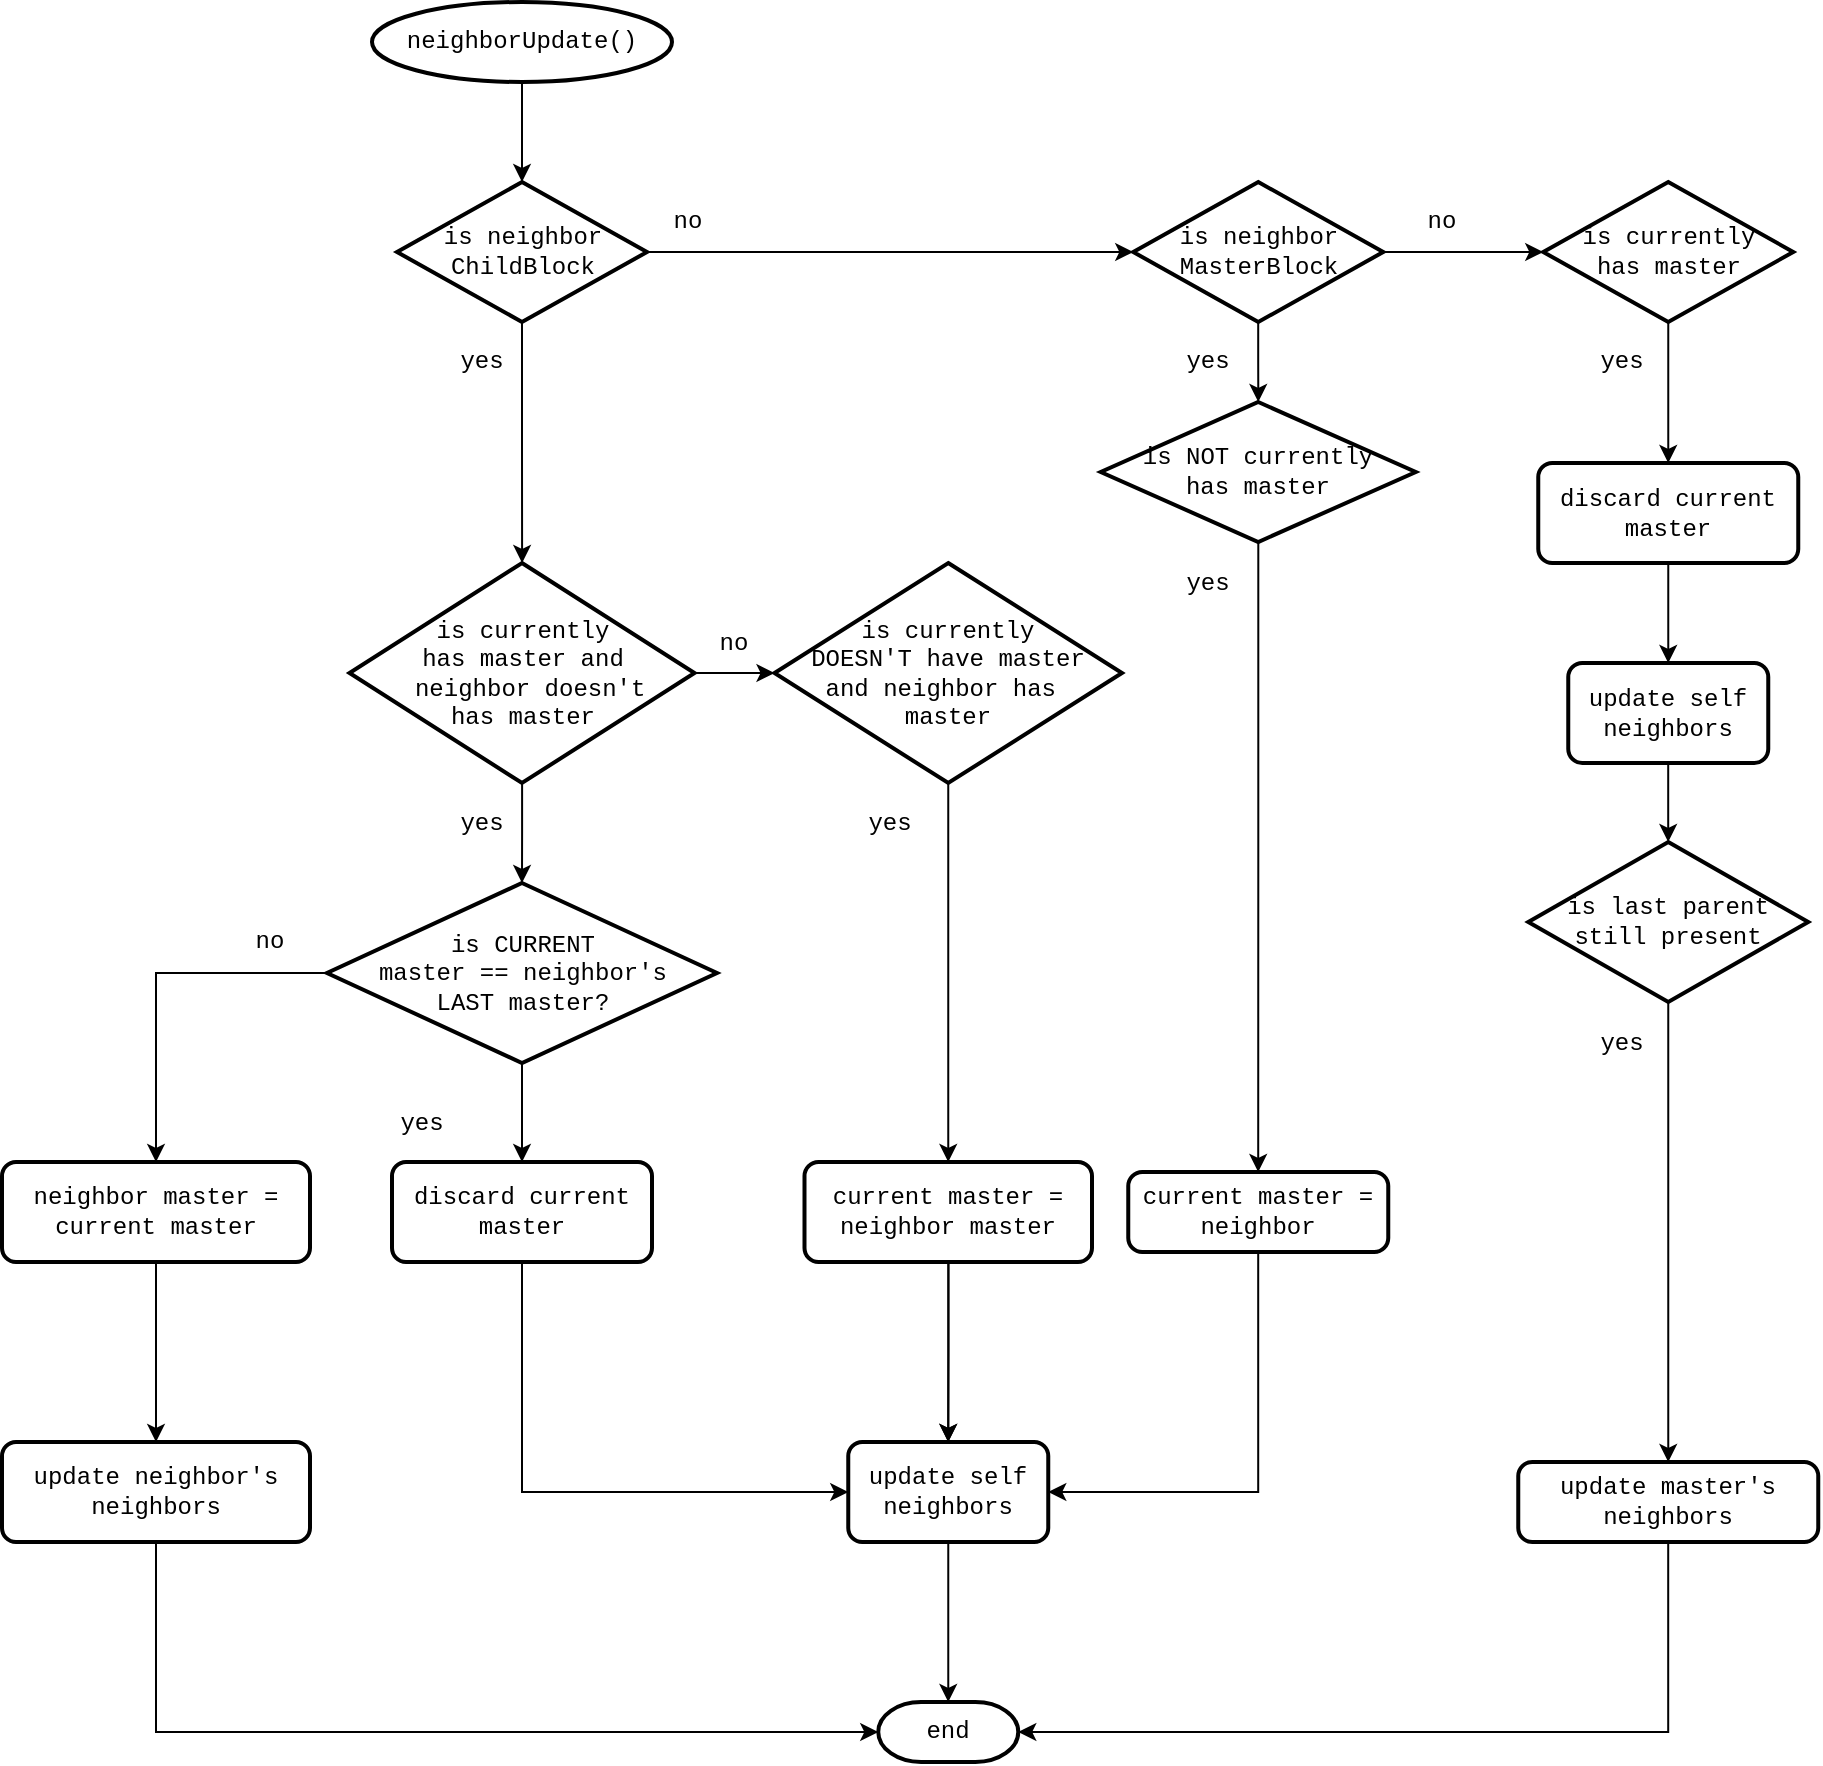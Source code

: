 <mxfile version="13.1.14" type="gitlab"><diagram id="C5RBs43oDa-KdzZeNtuy" name="Page-1"><mxGraphModel dx="2664" dy="1053" grid="1" gridSize="10" guides="1" tooltips="1" connect="1" arrows="1" fold="1" page="1" pageScale="1" pageWidth="827" pageHeight="1169" math="0" shadow="0"><root><mxCell id="WIyWlLk6GJQsqaUBKTNV-0"/><mxCell id="WIyWlLk6GJQsqaUBKTNV-1" parent="WIyWlLk6GJQsqaUBKTNV-0"/><mxCell id="y4vpUOj-hCbHnVWrgdGZ-16" value="" style="edgeStyle=orthogonalEdgeStyle;rounded=0;orthogonalLoop=1;jettySize=auto;html=1;fontFamily=Courier New;" edge="1" parent="WIyWlLk6GJQsqaUBKTNV-1" source="y4vpUOj-hCbHnVWrgdGZ-2" target="y4vpUOj-hCbHnVWrgdGZ-15"><mxGeometry relative="1" as="geometry"/></mxCell><mxCell id="y4vpUOj-hCbHnVWrgdGZ-63" style="edgeStyle=orthogonalEdgeStyle;rounded=0;orthogonalLoop=1;jettySize=auto;html=1;entryX=0;entryY=0.5;entryDx=0;entryDy=0;entryPerimeter=0;fontFamily=Courier New;" edge="1" parent="WIyWlLk6GJQsqaUBKTNV-1" source="y4vpUOj-hCbHnVWrgdGZ-2" target="y4vpUOj-hCbHnVWrgdGZ-8"><mxGeometry relative="1" as="geometry"/></mxCell><mxCell id="y4vpUOj-hCbHnVWrgdGZ-2" value="is neighbor&lt;br&gt;ChildBlock" style="strokeWidth=2;html=1;shape=mxgraph.flowchart.decision;whiteSpace=wrap;fontFamily=Courier New;" vertex="1" parent="WIyWlLk6GJQsqaUBKTNV-1"><mxGeometry x="167.5" y="120" width="125" height="70" as="geometry"/></mxCell><mxCell id="y4vpUOj-hCbHnVWrgdGZ-19" value="" style="edgeStyle=orthogonalEdgeStyle;rounded=0;orthogonalLoop=1;jettySize=auto;html=1;fontFamily=Courier New;" edge="1" parent="WIyWlLk6GJQsqaUBKTNV-1" source="y4vpUOj-hCbHnVWrgdGZ-15" target="y4vpUOj-hCbHnVWrgdGZ-18"><mxGeometry relative="1" as="geometry"/></mxCell><mxCell id="y4vpUOj-hCbHnVWrgdGZ-35" value="" style="edgeStyle=orthogonalEdgeStyle;rounded=0;orthogonalLoop=1;jettySize=auto;html=1;fontFamily=Courier New;" edge="1" parent="WIyWlLk6GJQsqaUBKTNV-1" source="y4vpUOj-hCbHnVWrgdGZ-15" target="y4vpUOj-hCbHnVWrgdGZ-34"><mxGeometry relative="1" as="geometry"/></mxCell><mxCell id="y4vpUOj-hCbHnVWrgdGZ-15" value="is currently&lt;br&gt;has master and&lt;br&gt;&amp;nbsp;neighbor doesn't &lt;br&gt;has master" style="strokeWidth=2;html=1;shape=mxgraph.flowchart.decision;whiteSpace=wrap;fontFamily=Courier New;" vertex="1" parent="WIyWlLk6GJQsqaUBKTNV-1"><mxGeometry x="143.75" y="310.5" width="172.5" height="110" as="geometry"/></mxCell><mxCell id="y4vpUOj-hCbHnVWrgdGZ-40" value="" style="edgeStyle=orthogonalEdgeStyle;rounded=0;orthogonalLoop=1;jettySize=auto;html=1;fontFamily=Courier New;" edge="1" parent="WIyWlLk6GJQsqaUBKTNV-1" source="y4vpUOj-hCbHnVWrgdGZ-34" target="y4vpUOj-hCbHnVWrgdGZ-39"><mxGeometry relative="1" as="geometry"/></mxCell><mxCell id="y4vpUOj-hCbHnVWrgdGZ-34" value="is currently &lt;br&gt;DOESN'T have master&lt;br&gt;and neighbor has&amp;nbsp;&lt;br&gt;master" style="strokeWidth=2;html=1;shape=mxgraph.flowchart.decision;whiteSpace=wrap;fontFamily=Courier New;" vertex="1" parent="WIyWlLk6GJQsqaUBKTNV-1"><mxGeometry x="356.25" y="310.5" width="173.75" height="110" as="geometry"/></mxCell><mxCell id="y4vpUOj-hCbHnVWrgdGZ-29" value="" style="edgeStyle=orthogonalEdgeStyle;rounded=0;orthogonalLoop=1;jettySize=auto;html=1;fontFamily=Courier New;" edge="1" parent="WIyWlLk6GJQsqaUBKTNV-1" source="y4vpUOj-hCbHnVWrgdGZ-18" target="y4vpUOj-hCbHnVWrgdGZ-28"><mxGeometry relative="1" as="geometry"/></mxCell><mxCell id="y4vpUOj-hCbHnVWrgdGZ-30" value="" style="edgeStyle=orthogonalEdgeStyle;rounded=0;orthogonalLoop=1;jettySize=auto;html=1;fontFamily=Courier New;" edge="1" parent="WIyWlLk6GJQsqaUBKTNV-1" source="y4vpUOj-hCbHnVWrgdGZ-18" target="y4vpUOj-hCbHnVWrgdGZ-26"><mxGeometry relative="1" as="geometry"/></mxCell><mxCell id="y4vpUOj-hCbHnVWrgdGZ-18" value="is CURRENT&lt;br&gt;master == neighbor's&lt;br&gt;LAST master?" style="strokeWidth=2;html=1;shape=mxgraph.flowchart.decision;whiteSpace=wrap;fontFamily=Courier New;" vertex="1" parent="WIyWlLk6GJQsqaUBKTNV-1"><mxGeometry x="132.5" y="470.5" width="195" height="90" as="geometry"/></mxCell><mxCell id="y4vpUOj-hCbHnVWrgdGZ-43" value="" style="edgeStyle=orthogonalEdgeStyle;rounded=0;orthogonalLoop=1;jettySize=auto;html=1;fontFamily=Courier New;" edge="1" parent="WIyWlLk6GJQsqaUBKTNV-1" source="y4vpUOj-hCbHnVWrgdGZ-8" target="y4vpUOj-hCbHnVWrgdGZ-42"><mxGeometry relative="1" as="geometry"/></mxCell><mxCell id="y4vpUOj-hCbHnVWrgdGZ-49" value="" style="edgeStyle=orthogonalEdgeStyle;rounded=0;orthogonalLoop=1;jettySize=auto;html=1;fontFamily=Courier New;" edge="1" parent="WIyWlLk6GJQsqaUBKTNV-1" source="y4vpUOj-hCbHnVWrgdGZ-8" target="y4vpUOj-hCbHnVWrgdGZ-48"><mxGeometry relative="1" as="geometry"/></mxCell><mxCell id="y4vpUOj-hCbHnVWrgdGZ-8" value="is neighbor&lt;br&gt;MasterBlock" style="strokeWidth=2;html=1;shape=mxgraph.flowchart.decision;whiteSpace=wrap;fontFamily=Courier New;" vertex="1" parent="WIyWlLk6GJQsqaUBKTNV-1"><mxGeometry x="535.63" y="120" width="125" height="70" as="geometry"/></mxCell><mxCell id="y4vpUOj-hCbHnVWrgdGZ-68" value="" style="edgeStyle=orthogonalEdgeStyle;rounded=0;orthogonalLoop=1;jettySize=auto;html=1;fontFamily=Courier New;" edge="1" parent="WIyWlLk6GJQsqaUBKTNV-1" source="y4vpUOj-hCbHnVWrgdGZ-48" target="y4vpUOj-hCbHnVWrgdGZ-67"><mxGeometry relative="1" as="geometry"/></mxCell><mxCell id="y4vpUOj-hCbHnVWrgdGZ-48" value="is currently&lt;br&gt;has master" style="strokeWidth=2;html=1;shape=mxgraph.flowchart.decision;whiteSpace=wrap;fontFamily=Courier New;" vertex="1" parent="WIyWlLk6GJQsqaUBKTNV-1"><mxGeometry x="740.63" y="120" width="125" height="70" as="geometry"/></mxCell><mxCell id="y4vpUOj-hCbHnVWrgdGZ-46" value="" style="edgeStyle=orthogonalEdgeStyle;rounded=0;orthogonalLoop=1;jettySize=auto;html=1;fontFamily=Courier New;" edge="1" parent="WIyWlLk6GJQsqaUBKTNV-1" source="y4vpUOj-hCbHnVWrgdGZ-42" target="y4vpUOj-hCbHnVWrgdGZ-45"><mxGeometry relative="1" as="geometry"/></mxCell><mxCell id="y4vpUOj-hCbHnVWrgdGZ-42" value="is NOT currently&lt;br&gt;has master" style="strokeWidth=2;html=1;shape=mxgraph.flowchart.decision;whiteSpace=wrap;fontFamily=Courier New;" vertex="1" parent="WIyWlLk6GJQsqaUBKTNV-1"><mxGeometry x="519.38" y="230" width="157.5" height="70" as="geometry"/></mxCell><mxCell id="y4vpUOj-hCbHnVWrgdGZ-10" value="no" style="text;html=1;strokeColor=none;fillColor=none;align=center;verticalAlign=middle;whiteSpace=wrap;rounded=0;fontFamily=Courier New;" vertex="1" parent="WIyWlLk6GJQsqaUBKTNV-1"><mxGeometry x="292.5" y="130" width="40" height="20" as="geometry"/></mxCell><mxCell id="y4vpUOj-hCbHnVWrgdGZ-17" value="yes" style="text;html=1;strokeColor=none;fillColor=none;align=center;verticalAlign=middle;whiteSpace=wrap;rounded=0;fontFamily=Courier New;" vertex="1" parent="WIyWlLk6GJQsqaUBKTNV-1"><mxGeometry x="190" y="430.5" width="40" height="20" as="geometry"/></mxCell><mxCell id="y4vpUOj-hCbHnVWrgdGZ-21" value="yes" style="text;html=1;strokeColor=none;fillColor=none;align=center;verticalAlign=middle;whiteSpace=wrap;rounded=0;fontFamily=Courier New;" vertex="1" parent="WIyWlLk6GJQsqaUBKTNV-1"><mxGeometry x="190" y="200" width="40" height="20" as="geometry"/></mxCell><mxCell id="y4vpUOj-hCbHnVWrgdGZ-60" style="edgeStyle=orthogonalEdgeStyle;rounded=0;orthogonalLoop=1;jettySize=auto;html=1;entryX=0;entryY=0.5;entryDx=0;entryDy=0;fontFamily=Courier New;" edge="1" parent="WIyWlLk6GJQsqaUBKTNV-1" source="y4vpUOj-hCbHnVWrgdGZ-26" target="y4vpUOj-hCbHnVWrgdGZ-50"><mxGeometry relative="1" as="geometry"><Array as="points"><mxPoint x="230" y="775"/></Array></mxGeometry></mxCell><mxCell id="y4vpUOj-hCbHnVWrgdGZ-26" value="discard current master" style="rounded=1;whiteSpace=wrap;html=1;absoluteArcSize=1;arcSize=14;strokeWidth=2;fontFamily=Courier New;" vertex="1" parent="WIyWlLk6GJQsqaUBKTNV-1"><mxGeometry x="165" y="610" width="130" height="50" as="geometry"/></mxCell><mxCell id="y4vpUOj-hCbHnVWrgdGZ-27" value="yes" style="text;html=1;strokeColor=none;fillColor=none;align=center;verticalAlign=middle;whiteSpace=wrap;rounded=0;fontFamily=Courier New;" vertex="1" parent="WIyWlLk6GJQsqaUBKTNV-1"><mxGeometry x="160" y="580.5" width="40" height="20" as="geometry"/></mxCell><mxCell id="y4vpUOj-hCbHnVWrgdGZ-84" value="" style="edgeStyle=orthogonalEdgeStyle;rounded=0;orthogonalLoop=1;jettySize=auto;html=1;fontFamily=Courier New;" edge="1" parent="WIyWlLk6GJQsqaUBKTNV-1" source="y4vpUOj-hCbHnVWrgdGZ-28" target="y4vpUOj-hCbHnVWrgdGZ-83"><mxGeometry relative="1" as="geometry"/></mxCell><mxCell id="y4vpUOj-hCbHnVWrgdGZ-28" value="neighbor master = current master" style="rounded=1;whiteSpace=wrap;html=1;absoluteArcSize=1;arcSize=14;strokeWidth=2;fontFamily=Courier New;" vertex="1" parent="WIyWlLk6GJQsqaUBKTNV-1"><mxGeometry x="-30" y="610" width="154" height="50" as="geometry"/></mxCell><mxCell id="y4vpUOj-hCbHnVWrgdGZ-86" style="edgeStyle=orthogonalEdgeStyle;rounded=0;orthogonalLoop=1;jettySize=auto;html=1;entryX=0;entryY=0.5;entryDx=0;entryDy=0;entryPerimeter=0;fontFamily=Courier New;" edge="1" parent="WIyWlLk6GJQsqaUBKTNV-1" source="y4vpUOj-hCbHnVWrgdGZ-83" target="y4vpUOj-hCbHnVWrgdGZ-85"><mxGeometry relative="1" as="geometry"><Array as="points"><mxPoint x="47" y="895"/></Array></mxGeometry></mxCell><mxCell id="y4vpUOj-hCbHnVWrgdGZ-83" value="update neighbor's neighbors" style="rounded=1;whiteSpace=wrap;html=1;absoluteArcSize=1;arcSize=14;strokeWidth=2;fontFamily=Courier New;" vertex="1" parent="WIyWlLk6GJQsqaUBKTNV-1"><mxGeometry x="-30" y="750" width="154" height="50" as="geometry"/></mxCell><mxCell id="y4vpUOj-hCbHnVWrgdGZ-31" value="no" style="text;html=1;strokeColor=none;fillColor=none;align=center;verticalAlign=middle;whiteSpace=wrap;rounded=0;fontFamily=Courier New;" vertex="1" parent="WIyWlLk6GJQsqaUBKTNV-1"><mxGeometry x="84" y="490" width="40" height="20" as="geometry"/></mxCell><mxCell id="y4vpUOj-hCbHnVWrgdGZ-33" value="" style="edgeStyle=orthogonalEdgeStyle;rounded=0;orthogonalLoop=1;jettySize=auto;html=1;fontFamily=Courier New;" edge="1" parent="WIyWlLk6GJQsqaUBKTNV-1" source="y4vpUOj-hCbHnVWrgdGZ-32" target="y4vpUOj-hCbHnVWrgdGZ-2"><mxGeometry relative="1" as="geometry"/></mxCell><mxCell id="y4vpUOj-hCbHnVWrgdGZ-32" value="neighborUpdate()" style="strokeWidth=2;html=1;shape=mxgraph.flowchart.start_1;whiteSpace=wrap;fontFamily=Courier New;" vertex="1" parent="WIyWlLk6GJQsqaUBKTNV-1"><mxGeometry x="155" y="30" width="150" height="40" as="geometry"/></mxCell><mxCell id="y4vpUOj-hCbHnVWrgdGZ-36" value="no" style="text;html=1;strokeColor=none;fillColor=none;align=center;verticalAlign=middle;whiteSpace=wrap;rounded=0;fontFamily=Courier New;" vertex="1" parent="WIyWlLk6GJQsqaUBKTNV-1"><mxGeometry x="316.25" y="340.5" width="40" height="20" as="geometry"/></mxCell><mxCell id="y4vpUOj-hCbHnVWrgdGZ-56" style="edgeStyle=orthogonalEdgeStyle;rounded=0;orthogonalLoop=1;jettySize=auto;html=1;entryX=0.5;entryY=0;entryDx=0;entryDy=0;fontFamily=Courier New;" edge="1" parent="WIyWlLk6GJQsqaUBKTNV-1" source="y4vpUOj-hCbHnVWrgdGZ-39" target="y4vpUOj-hCbHnVWrgdGZ-50"><mxGeometry relative="1" as="geometry"/></mxCell><mxCell id="y4vpUOj-hCbHnVWrgdGZ-41" value="yes" style="text;html=1;strokeColor=none;fillColor=none;align=center;verticalAlign=middle;whiteSpace=wrap;rounded=0;fontFamily=Courier New;" vertex="1" parent="WIyWlLk6GJQsqaUBKTNV-1"><mxGeometry x="394" y="430.5" width="40" height="20" as="geometry"/></mxCell><mxCell id="y4vpUOj-hCbHnVWrgdGZ-44" value="yes" style="text;html=1;strokeColor=none;fillColor=none;align=center;verticalAlign=middle;whiteSpace=wrap;rounded=0;fontFamily=Courier New;" vertex="1" parent="WIyWlLk6GJQsqaUBKTNV-1"><mxGeometry x="553.13" y="200" width="40" height="20" as="geometry"/></mxCell><mxCell id="y4vpUOj-hCbHnVWrgdGZ-58" style="edgeStyle=orthogonalEdgeStyle;rounded=0;orthogonalLoop=1;jettySize=auto;html=1;fontFamily=Courier New;" edge="1" parent="WIyWlLk6GJQsqaUBKTNV-1" source="y4vpUOj-hCbHnVWrgdGZ-39" target="y4vpUOj-hCbHnVWrgdGZ-50"><mxGeometry relative="1" as="geometry"/></mxCell><mxCell id="y4vpUOj-hCbHnVWrgdGZ-64" style="edgeStyle=orthogonalEdgeStyle;rounded=0;orthogonalLoop=1;jettySize=auto;html=1;entryX=1;entryY=0.5;entryDx=0;entryDy=0;fontFamily=Courier New;" edge="1" parent="WIyWlLk6GJQsqaUBKTNV-1" source="y4vpUOj-hCbHnVWrgdGZ-45" target="y4vpUOj-hCbHnVWrgdGZ-50"><mxGeometry relative="1" as="geometry"><Array as="points"><mxPoint x="598" y="775"/></Array></mxGeometry></mxCell><mxCell id="y4vpUOj-hCbHnVWrgdGZ-45" value="current master = neighbor" style="rounded=1;whiteSpace=wrap;html=1;absoluteArcSize=1;arcSize=14;strokeWidth=2;fontFamily=Courier New;" vertex="1" parent="WIyWlLk6GJQsqaUBKTNV-1"><mxGeometry x="533.13" y="615" width="130" height="40" as="geometry"/></mxCell><mxCell id="y4vpUOj-hCbHnVWrgdGZ-47" value="yes" style="text;html=1;strokeColor=none;fillColor=none;align=center;verticalAlign=middle;whiteSpace=wrap;rounded=0;fontFamily=Courier New;" vertex="1" parent="WIyWlLk6GJQsqaUBKTNV-1"><mxGeometry x="553.13" y="310.5" width="40" height="20" as="geometry"/></mxCell><mxCell id="y4vpUOj-hCbHnVWrgdGZ-88" style="edgeStyle=orthogonalEdgeStyle;rounded=0;orthogonalLoop=1;jettySize=auto;html=1;fontFamily=Courier New;" edge="1" parent="WIyWlLk6GJQsqaUBKTNV-1" source="y4vpUOj-hCbHnVWrgdGZ-50" target="y4vpUOj-hCbHnVWrgdGZ-85"><mxGeometry relative="1" as="geometry"/></mxCell><mxCell id="y4vpUOj-hCbHnVWrgdGZ-50" value="update self neighbors" style="rounded=1;whiteSpace=wrap;html=1;absoluteArcSize=1;arcSize=14;strokeWidth=2;fontFamily=Courier New;" vertex="1" parent="WIyWlLk6GJQsqaUBKTNV-1"><mxGeometry x="393.13" y="750" width="100" height="50" as="geometry"/></mxCell><mxCell id="y4vpUOj-hCbHnVWrgdGZ-39" value="current master = neighbor master" style="rounded=1;whiteSpace=wrap;html=1;absoluteArcSize=1;arcSize=14;strokeWidth=2;fontFamily=Courier New;" vertex="1" parent="WIyWlLk6GJQsqaUBKTNV-1"><mxGeometry x="371.25" y="610" width="143.75" height="50" as="geometry"/></mxCell><mxCell id="y4vpUOj-hCbHnVWrgdGZ-65" value="no" style="text;html=1;strokeColor=none;fillColor=none;align=center;verticalAlign=middle;whiteSpace=wrap;rounded=0;fontFamily=Courier New;" vertex="1" parent="WIyWlLk6GJQsqaUBKTNV-1"><mxGeometry x="670" y="130" width="40" height="20" as="geometry"/></mxCell><mxCell id="y4vpUOj-hCbHnVWrgdGZ-92" style="edgeStyle=orthogonalEdgeStyle;rounded=0;orthogonalLoop=1;jettySize=auto;html=1;fontFamily=Courier New;" edge="1" parent="WIyWlLk6GJQsqaUBKTNV-1" source="y4vpUOj-hCbHnVWrgdGZ-67" target="y4vpUOj-hCbHnVWrgdGZ-91"><mxGeometry relative="1" as="geometry"/></mxCell><mxCell id="y4vpUOj-hCbHnVWrgdGZ-67" value="discard current master" style="rounded=1;whiteSpace=wrap;html=1;absoluteArcSize=1;arcSize=14;strokeWidth=2;fontFamily=Courier New;" vertex="1" parent="WIyWlLk6GJQsqaUBKTNV-1"><mxGeometry x="738.13" y="260.5" width="130" height="50" as="geometry"/></mxCell><mxCell id="y4vpUOj-hCbHnVWrgdGZ-69" value="yes" style="text;html=1;strokeColor=none;fillColor=none;align=center;verticalAlign=middle;whiteSpace=wrap;rounded=0;fontFamily=Courier New;" vertex="1" parent="WIyWlLk6GJQsqaUBKTNV-1"><mxGeometry x="760" y="200" width="40" height="20" as="geometry"/></mxCell><mxCell id="y4vpUOj-hCbHnVWrgdGZ-79" style="edgeStyle=orthogonalEdgeStyle;rounded=0;orthogonalLoop=1;jettySize=auto;html=1;entryX=0.5;entryY=0;entryDx=0;entryDy=0;fontFamily=Courier New;" edge="1" parent="WIyWlLk6GJQsqaUBKTNV-1" source="y4vpUOj-hCbHnVWrgdGZ-70" target="y4vpUOj-hCbHnVWrgdGZ-72"><mxGeometry relative="1" as="geometry"/></mxCell><mxCell id="y4vpUOj-hCbHnVWrgdGZ-70" value="is last parent still present" style="strokeWidth=2;html=1;shape=mxgraph.flowchart.decision;whiteSpace=wrap;fontFamily=Courier New;" vertex="1" parent="WIyWlLk6GJQsqaUBKTNV-1"><mxGeometry x="733.13" y="450" width="140" height="80" as="geometry"/></mxCell><mxCell id="y4vpUOj-hCbHnVWrgdGZ-94" style="edgeStyle=orthogonalEdgeStyle;rounded=0;orthogonalLoop=1;jettySize=auto;html=1;entryX=1;entryY=0.5;entryDx=0;entryDy=0;entryPerimeter=0;fontFamily=Courier New;" edge="1" parent="WIyWlLk6GJQsqaUBKTNV-1" source="y4vpUOj-hCbHnVWrgdGZ-72" target="y4vpUOj-hCbHnVWrgdGZ-85"><mxGeometry relative="1" as="geometry"><Array as="points"><mxPoint x="803" y="895"/></Array></mxGeometry></mxCell><mxCell id="y4vpUOj-hCbHnVWrgdGZ-72" value="update master's neighbors" style="rounded=1;whiteSpace=wrap;html=1;absoluteArcSize=1;arcSize=14;strokeWidth=2;fontFamily=Courier New;" vertex="1" parent="WIyWlLk6GJQsqaUBKTNV-1"><mxGeometry x="728.13" y="760" width="150" height="40" as="geometry"/></mxCell><mxCell id="y4vpUOj-hCbHnVWrgdGZ-80" value="yes" style="text;html=1;strokeColor=none;fillColor=none;align=center;verticalAlign=middle;whiteSpace=wrap;rounded=0;fontFamily=Courier New;" vertex="1" parent="WIyWlLk6GJQsqaUBKTNV-1"><mxGeometry x="760" y="540.5" width="40" height="20" as="geometry"/></mxCell><mxCell id="y4vpUOj-hCbHnVWrgdGZ-85" value="end" style="strokeWidth=2;html=1;shape=mxgraph.flowchart.terminator;whiteSpace=wrap;fontFamily=Courier New;" vertex="1" parent="WIyWlLk6GJQsqaUBKTNV-1"><mxGeometry x="408.13" y="880" width="70" height="30" as="geometry"/></mxCell><mxCell id="y4vpUOj-hCbHnVWrgdGZ-93" style="edgeStyle=orthogonalEdgeStyle;rounded=0;orthogonalLoop=1;jettySize=auto;html=1;fontFamily=Courier New;" edge="1" parent="WIyWlLk6GJQsqaUBKTNV-1" source="y4vpUOj-hCbHnVWrgdGZ-91" target="y4vpUOj-hCbHnVWrgdGZ-70"><mxGeometry relative="1" as="geometry"/></mxCell><mxCell id="y4vpUOj-hCbHnVWrgdGZ-91" value="update self neighbors" style="rounded=1;whiteSpace=wrap;html=1;absoluteArcSize=1;arcSize=14;strokeWidth=2;fontFamily=Courier New;" vertex="1" parent="WIyWlLk6GJQsqaUBKTNV-1"><mxGeometry x="753.13" y="360.5" width="100" height="50" as="geometry"/></mxCell></root></mxGraphModel></diagram></mxfile>
